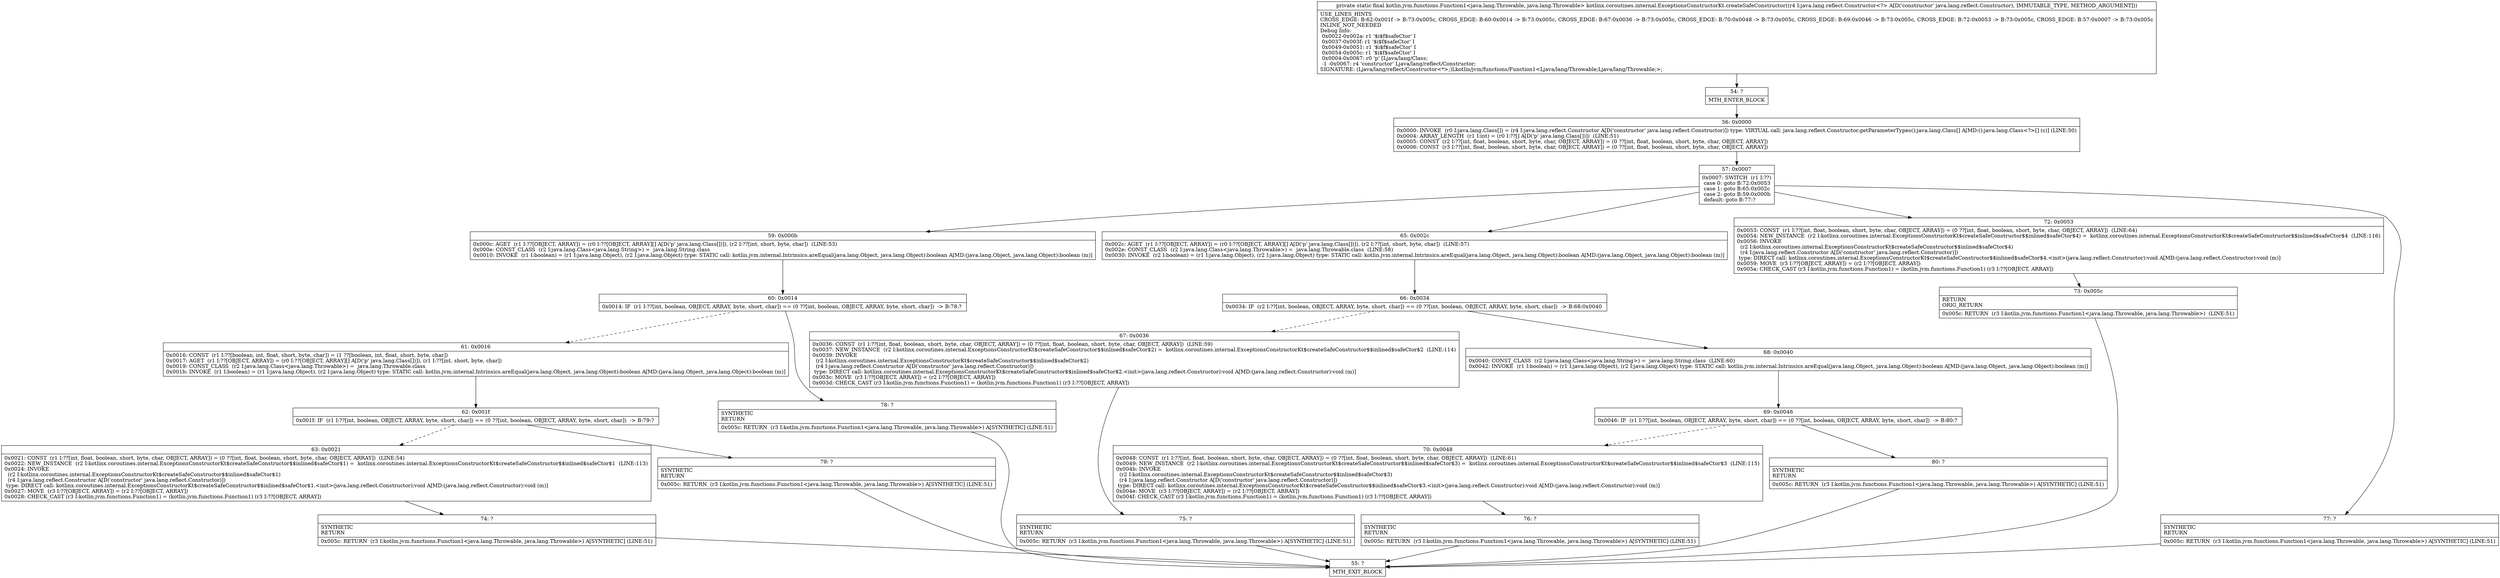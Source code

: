 digraph "CFG forkotlinx.coroutines.internal.ExceptionsConstructorKt.createSafeConstructor(Ljava\/lang\/reflect\/Constructor;)Lkotlin\/jvm\/functions\/Function1;" {
Node_54 [shape=record,label="{54\:\ ?|MTH_ENTER_BLOCK\l}"];
Node_56 [shape=record,label="{56\:\ 0x0000|0x0000: INVOKE  (r0 I:java.lang.Class[]) = (r4 I:java.lang.reflect.Constructor A[D('constructor' java.lang.reflect.Constructor)]) type: VIRTUAL call: java.lang.reflect.Constructor.getParameterTypes():java.lang.Class[] A[MD:():java.lang.Class\<?\>[] (c)] (LINE:50)\l0x0004: ARRAY_LENGTH  (r1 I:int) = (r0 I:??[] A[D('p' java.lang.Class[])])  (LINE:51)\l0x0005: CONST  (r2 I:??[int, float, boolean, short, byte, char, OBJECT, ARRAY]) = (0 ??[int, float, boolean, short, byte, char, OBJECT, ARRAY]) \l0x0006: CONST  (r3 I:??[int, float, boolean, short, byte, char, OBJECT, ARRAY]) = (0 ??[int, float, boolean, short, byte, char, OBJECT, ARRAY]) \l}"];
Node_57 [shape=record,label="{57\:\ 0x0007|0x0007: SWITCH  (r1 I:??)\l case 0: goto B:72:0x0053\l case 1: goto B:65:0x002c\l case 2: goto B:59:0x000b\l default: goto B:77:? \l}"];
Node_59 [shape=record,label="{59\:\ 0x000b|0x000c: AGET  (r1 I:??[OBJECT, ARRAY]) = (r0 I:??[OBJECT, ARRAY][] A[D('p' java.lang.Class[])]), (r2 I:??[int, short, byte, char])  (LINE:53)\l0x000e: CONST_CLASS  (r2 I:java.lang.Class\<java.lang.String\>) =  java.lang.String.class \l0x0010: INVOKE  (r1 I:boolean) = (r1 I:java.lang.Object), (r2 I:java.lang.Object) type: STATIC call: kotlin.jvm.internal.Intrinsics.areEqual(java.lang.Object, java.lang.Object):boolean A[MD:(java.lang.Object, java.lang.Object):boolean (m)]\l}"];
Node_60 [shape=record,label="{60\:\ 0x0014|0x0014: IF  (r1 I:??[int, boolean, OBJECT, ARRAY, byte, short, char]) == (0 ??[int, boolean, OBJECT, ARRAY, byte, short, char])  \-\> B:78:? \l}"];
Node_61 [shape=record,label="{61\:\ 0x0016|0x0016: CONST  (r1 I:??[boolean, int, float, short, byte, char]) = (1 ??[boolean, int, float, short, byte, char]) \l0x0017: AGET  (r1 I:??[OBJECT, ARRAY]) = (r0 I:??[OBJECT, ARRAY][] A[D('p' java.lang.Class[])]), (r1 I:??[int, short, byte, char]) \l0x0019: CONST_CLASS  (r2 I:java.lang.Class\<java.lang.Throwable\>) =  java.lang.Throwable.class \l0x001b: INVOKE  (r1 I:boolean) = (r1 I:java.lang.Object), (r2 I:java.lang.Object) type: STATIC call: kotlin.jvm.internal.Intrinsics.areEqual(java.lang.Object, java.lang.Object):boolean A[MD:(java.lang.Object, java.lang.Object):boolean (m)]\l}"];
Node_62 [shape=record,label="{62\:\ 0x001f|0x001f: IF  (r1 I:??[int, boolean, OBJECT, ARRAY, byte, short, char]) == (0 ??[int, boolean, OBJECT, ARRAY, byte, short, char])  \-\> B:79:? \l}"];
Node_63 [shape=record,label="{63\:\ 0x0021|0x0021: CONST  (r1 I:??[int, float, boolean, short, byte, char, OBJECT, ARRAY]) = (0 ??[int, float, boolean, short, byte, char, OBJECT, ARRAY])  (LINE:54)\l0x0022: NEW_INSTANCE  (r2 I:kotlinx.coroutines.internal.ExceptionsConstructorKt$createSafeConstructor$$inlined$safeCtor$1) =  kotlinx.coroutines.internal.ExceptionsConstructorKt$createSafeConstructor$$inlined$safeCtor$1  (LINE:113)\l0x0024: INVOKE  \l  (r2 I:kotlinx.coroutines.internal.ExceptionsConstructorKt$createSafeConstructor$$inlined$safeCtor$1)\l  (r4 I:java.lang.reflect.Constructor A[D('constructor' java.lang.reflect.Constructor)])\l type: DIRECT call: kotlinx.coroutines.internal.ExceptionsConstructorKt$createSafeConstructor$$inlined$safeCtor$1.\<init\>(java.lang.reflect.Constructor):void A[MD:(java.lang.reflect.Constructor):void (m)]\l0x0027: MOVE  (r3 I:??[OBJECT, ARRAY]) = (r2 I:??[OBJECT, ARRAY]) \l0x0028: CHECK_CAST (r3 I:kotlin.jvm.functions.Function1) = (kotlin.jvm.functions.Function1) (r3 I:??[OBJECT, ARRAY]) \l}"];
Node_74 [shape=record,label="{74\:\ ?|SYNTHETIC\lRETURN\l|0x005c: RETURN  (r3 I:kotlin.jvm.functions.Function1\<java.lang.Throwable, java.lang.Throwable\>) A[SYNTHETIC] (LINE:51)\l}"];
Node_55 [shape=record,label="{55\:\ ?|MTH_EXIT_BLOCK\l}"];
Node_79 [shape=record,label="{79\:\ ?|SYNTHETIC\lRETURN\l|0x005c: RETURN  (r3 I:kotlin.jvm.functions.Function1\<java.lang.Throwable, java.lang.Throwable\>) A[SYNTHETIC] (LINE:51)\l}"];
Node_78 [shape=record,label="{78\:\ ?|SYNTHETIC\lRETURN\l|0x005c: RETURN  (r3 I:kotlin.jvm.functions.Function1\<java.lang.Throwable, java.lang.Throwable\>) A[SYNTHETIC] (LINE:51)\l}"];
Node_65 [shape=record,label="{65\:\ 0x002c|0x002c: AGET  (r1 I:??[OBJECT, ARRAY]) = (r0 I:??[OBJECT, ARRAY][] A[D('p' java.lang.Class[])]), (r2 I:??[int, short, byte, char])  (LINE:57)\l0x002e: CONST_CLASS  (r2 I:java.lang.Class\<java.lang.Throwable\>) =  java.lang.Throwable.class  (LINE:58)\l0x0030: INVOKE  (r2 I:boolean) = (r1 I:java.lang.Object), (r2 I:java.lang.Object) type: STATIC call: kotlin.jvm.internal.Intrinsics.areEqual(java.lang.Object, java.lang.Object):boolean A[MD:(java.lang.Object, java.lang.Object):boolean (m)]\l}"];
Node_66 [shape=record,label="{66\:\ 0x0034|0x0034: IF  (r2 I:??[int, boolean, OBJECT, ARRAY, byte, short, char]) == (0 ??[int, boolean, OBJECT, ARRAY, byte, short, char])  \-\> B:68:0x0040 \l}"];
Node_67 [shape=record,label="{67\:\ 0x0036|0x0036: CONST  (r1 I:??[int, float, boolean, short, byte, char, OBJECT, ARRAY]) = (0 ??[int, float, boolean, short, byte, char, OBJECT, ARRAY])  (LINE:59)\l0x0037: NEW_INSTANCE  (r2 I:kotlinx.coroutines.internal.ExceptionsConstructorKt$createSafeConstructor$$inlined$safeCtor$2) =  kotlinx.coroutines.internal.ExceptionsConstructorKt$createSafeConstructor$$inlined$safeCtor$2  (LINE:114)\l0x0039: INVOKE  \l  (r2 I:kotlinx.coroutines.internal.ExceptionsConstructorKt$createSafeConstructor$$inlined$safeCtor$2)\l  (r4 I:java.lang.reflect.Constructor A[D('constructor' java.lang.reflect.Constructor)])\l type: DIRECT call: kotlinx.coroutines.internal.ExceptionsConstructorKt$createSafeConstructor$$inlined$safeCtor$2.\<init\>(java.lang.reflect.Constructor):void A[MD:(java.lang.reflect.Constructor):void (m)]\l0x003c: MOVE  (r3 I:??[OBJECT, ARRAY]) = (r2 I:??[OBJECT, ARRAY]) \l0x003d: CHECK_CAST (r3 I:kotlin.jvm.functions.Function1) = (kotlin.jvm.functions.Function1) (r3 I:??[OBJECT, ARRAY]) \l}"];
Node_75 [shape=record,label="{75\:\ ?|SYNTHETIC\lRETURN\l|0x005c: RETURN  (r3 I:kotlin.jvm.functions.Function1\<java.lang.Throwable, java.lang.Throwable\>) A[SYNTHETIC] (LINE:51)\l}"];
Node_68 [shape=record,label="{68\:\ 0x0040|0x0040: CONST_CLASS  (r2 I:java.lang.Class\<java.lang.String\>) =  java.lang.String.class  (LINE:60)\l0x0042: INVOKE  (r1 I:boolean) = (r1 I:java.lang.Object), (r2 I:java.lang.Object) type: STATIC call: kotlin.jvm.internal.Intrinsics.areEqual(java.lang.Object, java.lang.Object):boolean A[MD:(java.lang.Object, java.lang.Object):boolean (m)]\l}"];
Node_69 [shape=record,label="{69\:\ 0x0046|0x0046: IF  (r1 I:??[int, boolean, OBJECT, ARRAY, byte, short, char]) == (0 ??[int, boolean, OBJECT, ARRAY, byte, short, char])  \-\> B:80:? \l}"];
Node_70 [shape=record,label="{70\:\ 0x0048|0x0048: CONST  (r1 I:??[int, float, boolean, short, byte, char, OBJECT, ARRAY]) = (0 ??[int, float, boolean, short, byte, char, OBJECT, ARRAY])  (LINE:61)\l0x0049: NEW_INSTANCE  (r2 I:kotlinx.coroutines.internal.ExceptionsConstructorKt$createSafeConstructor$$inlined$safeCtor$3) =  kotlinx.coroutines.internal.ExceptionsConstructorKt$createSafeConstructor$$inlined$safeCtor$3  (LINE:115)\l0x004b: INVOKE  \l  (r2 I:kotlinx.coroutines.internal.ExceptionsConstructorKt$createSafeConstructor$$inlined$safeCtor$3)\l  (r4 I:java.lang.reflect.Constructor A[D('constructor' java.lang.reflect.Constructor)])\l type: DIRECT call: kotlinx.coroutines.internal.ExceptionsConstructorKt$createSafeConstructor$$inlined$safeCtor$3.\<init\>(java.lang.reflect.Constructor):void A[MD:(java.lang.reflect.Constructor):void (m)]\l0x004e: MOVE  (r3 I:??[OBJECT, ARRAY]) = (r2 I:??[OBJECT, ARRAY]) \l0x004f: CHECK_CAST (r3 I:kotlin.jvm.functions.Function1) = (kotlin.jvm.functions.Function1) (r3 I:??[OBJECT, ARRAY]) \l}"];
Node_76 [shape=record,label="{76\:\ ?|SYNTHETIC\lRETURN\l|0x005c: RETURN  (r3 I:kotlin.jvm.functions.Function1\<java.lang.Throwable, java.lang.Throwable\>) A[SYNTHETIC] (LINE:51)\l}"];
Node_80 [shape=record,label="{80\:\ ?|SYNTHETIC\lRETURN\l|0x005c: RETURN  (r3 I:kotlin.jvm.functions.Function1\<java.lang.Throwable, java.lang.Throwable\>) A[SYNTHETIC] (LINE:51)\l}"];
Node_72 [shape=record,label="{72\:\ 0x0053|0x0053: CONST  (r1 I:??[int, float, boolean, short, byte, char, OBJECT, ARRAY]) = (0 ??[int, float, boolean, short, byte, char, OBJECT, ARRAY])  (LINE:64)\l0x0054: NEW_INSTANCE  (r2 I:kotlinx.coroutines.internal.ExceptionsConstructorKt$createSafeConstructor$$inlined$safeCtor$4) =  kotlinx.coroutines.internal.ExceptionsConstructorKt$createSafeConstructor$$inlined$safeCtor$4  (LINE:116)\l0x0056: INVOKE  \l  (r2 I:kotlinx.coroutines.internal.ExceptionsConstructorKt$createSafeConstructor$$inlined$safeCtor$4)\l  (r4 I:java.lang.reflect.Constructor A[D('constructor' java.lang.reflect.Constructor)])\l type: DIRECT call: kotlinx.coroutines.internal.ExceptionsConstructorKt$createSafeConstructor$$inlined$safeCtor$4.\<init\>(java.lang.reflect.Constructor):void A[MD:(java.lang.reflect.Constructor):void (m)]\l0x0059: MOVE  (r3 I:??[OBJECT, ARRAY]) = (r2 I:??[OBJECT, ARRAY]) \l0x005a: CHECK_CAST (r3 I:kotlin.jvm.functions.Function1) = (kotlin.jvm.functions.Function1) (r3 I:??[OBJECT, ARRAY]) \l}"];
Node_73 [shape=record,label="{73\:\ 0x005c|RETURN\lORIG_RETURN\l|0x005c: RETURN  (r3 I:kotlin.jvm.functions.Function1\<java.lang.Throwable, java.lang.Throwable\>)  (LINE:51)\l}"];
Node_77 [shape=record,label="{77\:\ ?|SYNTHETIC\lRETURN\l|0x005c: RETURN  (r3 I:kotlin.jvm.functions.Function1\<java.lang.Throwable, java.lang.Throwable\>) A[SYNTHETIC] (LINE:51)\l}"];
MethodNode[shape=record,label="{private static final kotlin.jvm.functions.Function1\<java.lang.Throwable, java.lang.Throwable\> kotlinx.coroutines.internal.ExceptionsConstructorKt.createSafeConstructor((r4 I:java.lang.reflect.Constructor\<?\> A[D('constructor' java.lang.reflect.Constructor), IMMUTABLE_TYPE, METHOD_ARGUMENT]))  | USE_LINES_HINTS\lCROSS_EDGE: B:62:0x001f \-\> B:73:0x005c, CROSS_EDGE: B:60:0x0014 \-\> B:73:0x005c, CROSS_EDGE: B:67:0x0036 \-\> B:73:0x005c, CROSS_EDGE: B:70:0x0048 \-\> B:73:0x005c, CROSS_EDGE: B:69:0x0046 \-\> B:73:0x005c, CROSS_EDGE: B:72:0x0053 \-\> B:73:0x005c, CROSS_EDGE: B:57:0x0007 \-\> B:73:0x005c\lINLINE_NOT_NEEDED\lDebug Info:\l  0x0022\-0x002a: r1 '$i$f$safeCtor' I\l  0x0037\-0x003f: r1 '$i$f$safeCtor' I\l  0x0049\-0x0051: r1 '$i$f$safeCtor' I\l  0x0054\-0x005c: r1 '$i$f$safeCtor' I\l  0x0004\-0x0067: r0 'p' [Ljava\/lang\/Class;\l  \-1 \-0x0067: r4 'constructor' Ljava\/lang\/reflect\/Constructor;\lSIGNATURE: (Ljava\/lang\/reflect\/Constructor\<*\>;)Lkotlin\/jvm\/functions\/Function1\<Ljava\/lang\/Throwable;Ljava\/lang\/Throwable;\>;\l}"];
MethodNode -> Node_54;Node_54 -> Node_56;
Node_56 -> Node_57;
Node_57 -> Node_59;
Node_57 -> Node_65;
Node_57 -> Node_72;
Node_57 -> Node_77;
Node_59 -> Node_60;
Node_60 -> Node_61[style=dashed];
Node_60 -> Node_78;
Node_61 -> Node_62;
Node_62 -> Node_63[style=dashed];
Node_62 -> Node_79;
Node_63 -> Node_74;
Node_74 -> Node_55;
Node_79 -> Node_55;
Node_78 -> Node_55;
Node_65 -> Node_66;
Node_66 -> Node_67[style=dashed];
Node_66 -> Node_68;
Node_67 -> Node_75;
Node_75 -> Node_55;
Node_68 -> Node_69;
Node_69 -> Node_70[style=dashed];
Node_69 -> Node_80;
Node_70 -> Node_76;
Node_76 -> Node_55;
Node_80 -> Node_55;
Node_72 -> Node_73;
Node_73 -> Node_55;
Node_77 -> Node_55;
}

